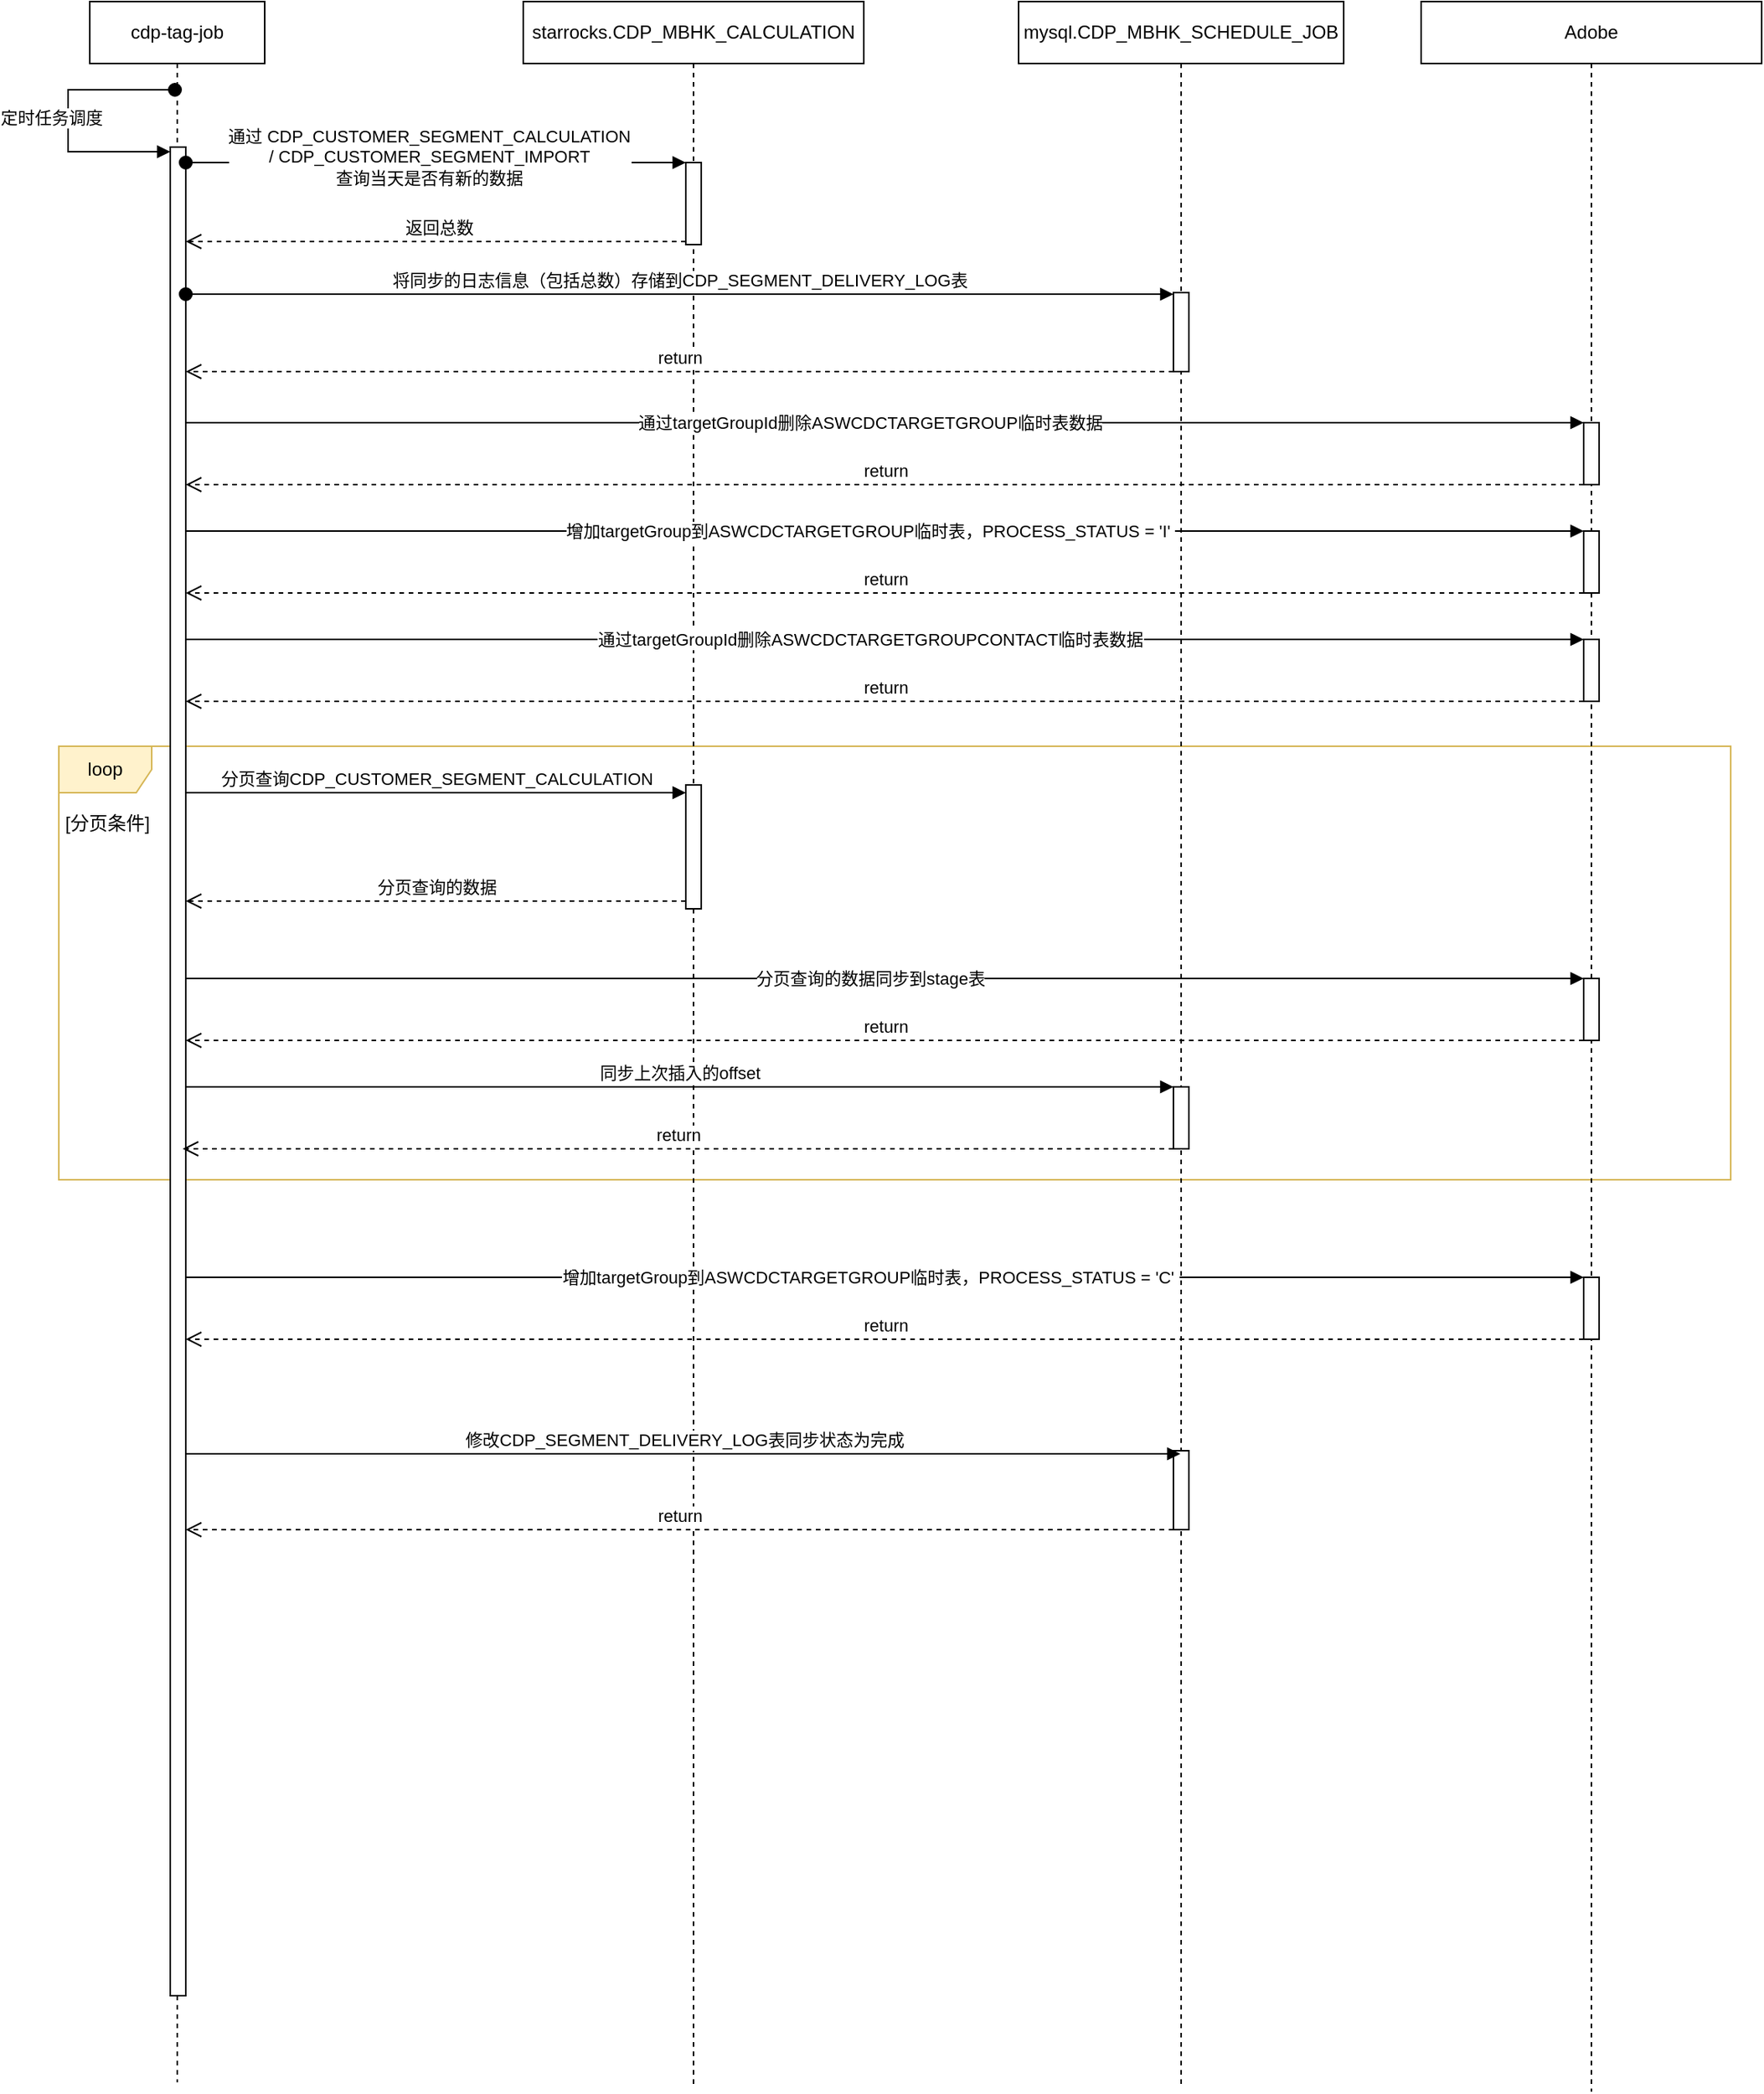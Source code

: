 <mxfile version="21.1.5" type="github">
  <diagram name="第 1 页" id="dYUoFG49znBWoF7892X2">
    <mxGraphModel dx="1434" dy="764" grid="0" gridSize="10" guides="1" tooltips="1" connect="1" arrows="1" fold="1" page="1" pageScale="1" pageWidth="827" pageHeight="1169" math="0" shadow="0">
      <root>
        <mxCell id="0" />
        <mxCell id="1" parent="0" />
        <mxCell id="x_W76neEEtvd7lcD01PX-147" value="loop" style="shape=umlFrame;whiteSpace=wrap;html=1;pointerEvents=0;fillColor=#fff2cc;strokeColor=#d6b656;swimlaneFillColor=none;" parent="1" vertex="1">
          <mxGeometry x="154" y="1461" width="1080" height="280" as="geometry" />
        </mxCell>
        <mxCell id="x_W76neEEtvd7lcD01PX-117" value="cdp-tag-job" style="shape=umlLifeline;perimeter=lifelinePerimeter;whiteSpace=wrap;html=1;container=1;dropTarget=0;collapsible=0;recursiveResize=0;outlineConnect=0;portConstraint=eastwest;newEdgeStyle={&quot;edgeStyle&quot;:&quot;elbowEdgeStyle&quot;,&quot;elbow&quot;:&quot;vertical&quot;,&quot;curved&quot;:0,&quot;rounded&quot;:0};" parent="1" vertex="1">
          <mxGeometry x="174" y="980" width="113" height="1344" as="geometry" />
        </mxCell>
        <mxCell id="x_W76neEEtvd7lcD01PX-118" value="" style="html=1;points=[];perimeter=orthogonalPerimeter;outlineConnect=0;targetShapes=umlLifeline;portConstraint=eastwest;newEdgeStyle={&quot;edgeStyle&quot;:&quot;elbowEdgeStyle&quot;,&quot;elbow&quot;:&quot;vertical&quot;,&quot;curved&quot;:0,&quot;rounded&quot;:0};" parent="x_W76neEEtvd7lcD01PX-117" vertex="1">
          <mxGeometry x="52" y="94" width="10" height="1194" as="geometry" />
        </mxCell>
        <mxCell id="x_W76neEEtvd7lcD01PX-119" value="starrocks.CDP_MBHK_CALCULATION" style="shape=umlLifeline;perimeter=lifelinePerimeter;whiteSpace=wrap;html=1;container=1;dropTarget=0;collapsible=0;recursiveResize=0;outlineConnect=0;portConstraint=eastwest;newEdgeStyle={&quot;edgeStyle&quot;:&quot;elbowEdgeStyle&quot;,&quot;elbow&quot;:&quot;vertical&quot;,&quot;curved&quot;:0,&quot;rounded&quot;:0};" parent="1" vertex="1">
          <mxGeometry x="454" y="980" width="220" height="1347" as="geometry" />
        </mxCell>
        <mxCell id="x_W76neEEtvd7lcD01PX-120" value="" style="html=1;points=[];perimeter=orthogonalPerimeter;outlineConnect=0;targetShapes=umlLifeline;portConstraint=eastwest;newEdgeStyle={&quot;edgeStyle&quot;:&quot;elbowEdgeStyle&quot;,&quot;elbow&quot;:&quot;vertical&quot;,&quot;curved&quot;:0,&quot;rounded&quot;:0};" parent="x_W76neEEtvd7lcD01PX-119" vertex="1">
          <mxGeometry x="105" y="104" width="10" height="53" as="geometry" />
        </mxCell>
        <mxCell id="x_W76neEEtvd7lcD01PX-136" value="" style="html=1;points=[];perimeter=orthogonalPerimeter;outlineConnect=0;targetShapes=umlLifeline;portConstraint=eastwest;newEdgeStyle={&quot;edgeStyle&quot;:&quot;elbowEdgeStyle&quot;,&quot;elbow&quot;:&quot;vertical&quot;,&quot;curved&quot;:0,&quot;rounded&quot;:0};" parent="x_W76neEEtvd7lcD01PX-119" vertex="1">
          <mxGeometry x="105" y="506" width="10" height="80" as="geometry" />
        </mxCell>
        <mxCell id="x_W76neEEtvd7lcD01PX-121" value="" style="html=1;verticalAlign=bottom;startArrow=oval;startFill=1;endArrow=block;startSize=8;edgeStyle=elbowEdgeStyle;elbow=vertical;curved=0;rounded=0;" parent="1" source="x_W76neEEtvd7lcD01PX-118" target="x_W76neEEtvd7lcD01PX-120" edge="1">
          <mxGeometry width="60" relative="1" as="geometry">
            <mxPoint x="384" y="1084" as="sourcePoint" />
            <mxPoint x="444" y="1084" as="targetPoint" />
            <Array as="points">
              <mxPoint x="534" y="1084" />
            </Array>
          </mxGeometry>
        </mxCell>
        <mxCell id="x_W76neEEtvd7lcD01PX-124" value="&lt;div&gt;通过 CDP_CUSTOMER_SEGMENT_CALCULATION&lt;/div&gt;&lt;div&gt;/&amp;nbsp;CDP_CUSTOMER_SEGMENT_IMPORT&lt;/div&gt;&lt;div&gt;查询当天是否有新的数据&lt;/div&gt;&lt;div&gt;&lt;br&gt;&lt;/div&gt;" style="edgeLabel;html=1;align=center;verticalAlign=middle;resizable=0;points=[];" parent="x_W76neEEtvd7lcD01PX-121" vertex="1" connectable="0">
          <mxGeometry x="-0.03" y="-3" relative="1" as="geometry">
            <mxPoint as="offset" />
          </mxGeometry>
        </mxCell>
        <mxCell id="x_W76neEEtvd7lcD01PX-125" value="&amp;nbsp;返回总数" style="html=1;verticalAlign=bottom;endArrow=open;dashed=1;endSize=8;edgeStyle=elbowEdgeStyle;elbow=vertical;curved=0;rounded=0;" parent="1" source="x_W76neEEtvd7lcD01PX-120" target="x_W76neEEtvd7lcD01PX-118" edge="1">
          <mxGeometry relative="1" as="geometry">
            <mxPoint x="554" y="1124" as="sourcePoint" />
            <mxPoint x="244" y="1164" as="targetPoint" />
            <Array as="points">
              <mxPoint x="477" y="1135" />
              <mxPoint x="514" y="1124" />
              <mxPoint x="444" y="1164" />
            </Array>
          </mxGeometry>
        </mxCell>
        <mxCell id="x_W76neEEtvd7lcD01PX-128" value="Adobe" style="shape=umlLifeline;perimeter=lifelinePerimeter;whiteSpace=wrap;html=1;container=1;dropTarget=0;collapsible=0;recursiveResize=0;outlineConnect=0;portConstraint=eastwest;newEdgeStyle={&quot;edgeStyle&quot;:&quot;elbowEdgeStyle&quot;,&quot;elbow&quot;:&quot;vertical&quot;,&quot;curved&quot;:0,&quot;rounded&quot;:0};" parent="1" vertex="1">
          <mxGeometry x="1034" y="980" width="220" height="1350" as="geometry" />
        </mxCell>
        <mxCell id="x_W76neEEtvd7lcD01PX-132" value="" style="html=1;points=[];perimeter=orthogonalPerimeter;outlineConnect=0;targetShapes=umlLifeline;portConstraint=eastwest;newEdgeStyle={&quot;edgeStyle&quot;:&quot;elbowEdgeStyle&quot;,&quot;elbow&quot;:&quot;vertical&quot;,&quot;curved&quot;:0,&quot;rounded&quot;:0};" parent="x_W76neEEtvd7lcD01PX-128" vertex="1">
          <mxGeometry x="105" y="631" width="10" height="40" as="geometry" />
        </mxCell>
        <mxCell id="x_W76neEEtvd7lcD01PX-152" value="" style="html=1;verticalAlign=bottom;endArrow=block;edgeStyle=elbowEdgeStyle;elbow=vertical;curved=0;rounded=0;" parent="x_W76neEEtvd7lcD01PX-128" edge="1">
          <mxGeometry relative="1" as="geometry">
            <mxPoint x="-798" y="272" as="sourcePoint" />
            <mxPoint x="105" y="272" as="targetPoint" />
            <Array as="points">
              <mxPoint x="-230" y="272" />
              <mxPoint x="-240" y="262" />
              <mxPoint x="-310" y="182" />
              <mxPoint x="70" y="152" />
            </Array>
          </mxGeometry>
        </mxCell>
        <mxCell id="x_W76neEEtvd7lcD01PX-153" value="通过targetGroupId删除ASWCDCTARGETGROUP临时表数据" style="edgeLabel;html=1;align=center;verticalAlign=middle;resizable=0;points=[];" parent="x_W76neEEtvd7lcD01PX-152" vertex="1" connectable="0">
          <mxGeometry x="-0.021" relative="1" as="geometry">
            <mxPoint as="offset" />
          </mxGeometry>
        </mxCell>
        <mxCell id="x_W76neEEtvd7lcD01PX-154" value="return" style="html=1;verticalAlign=bottom;endArrow=open;dashed=1;endSize=8;edgeStyle=elbowEdgeStyle;elbow=vertical;curved=0;rounded=0;" parent="x_W76neEEtvd7lcD01PX-128" edge="1">
          <mxGeometry relative="1" as="geometry">
            <mxPoint x="-798" y="312" as="targetPoint" />
            <mxPoint x="105" y="312" as="sourcePoint" />
            <Array as="points">
              <mxPoint x="-300" y="312" />
              <mxPoint x="-40" y="332" />
              <mxPoint x="-230" y="322" />
              <mxPoint x="-270" y="332" />
              <mxPoint x="-320" y="212" />
            </Array>
          </mxGeometry>
        </mxCell>
        <mxCell id="x_W76neEEtvd7lcD01PX-155" value="" style="html=1;points=[];perimeter=orthogonalPerimeter;outlineConnect=0;targetShapes=umlLifeline;portConstraint=eastwest;newEdgeStyle={&quot;edgeStyle&quot;:&quot;elbowEdgeStyle&quot;,&quot;elbow&quot;:&quot;vertical&quot;,&quot;curved&quot;:0,&quot;rounded&quot;:0};" parent="x_W76neEEtvd7lcD01PX-128" vertex="1">
          <mxGeometry x="105" y="272" width="10" height="40" as="geometry" />
        </mxCell>
        <mxCell id="_thPJtnD76I0ixJaeyZY-2" value="" style="html=1;verticalAlign=bottom;endArrow=block;edgeStyle=elbowEdgeStyle;elbow=vertical;curved=0;rounded=0;" edge="1" parent="x_W76neEEtvd7lcD01PX-128">
          <mxGeometry relative="1" as="geometry">
            <mxPoint x="-798" y="342" as="sourcePoint" />
            <mxPoint x="105" y="342" as="targetPoint" />
            <Array as="points">
              <mxPoint x="-230" y="342" />
              <mxPoint x="-240" y="332" />
              <mxPoint x="-310" y="252" />
              <mxPoint x="70" y="222" />
            </Array>
          </mxGeometry>
        </mxCell>
        <mxCell id="_thPJtnD76I0ixJaeyZY-3" value="增加targetGroup到ASWCDCTARGETGROUP临时表，PROCESS_STATUS = &#39;I&#39;&amp;nbsp;" style="edgeLabel;html=1;align=center;verticalAlign=middle;resizable=0;points=[];" vertex="1" connectable="0" parent="_thPJtnD76I0ixJaeyZY-2">
          <mxGeometry x="-0.021" relative="1" as="geometry">
            <mxPoint as="offset" />
          </mxGeometry>
        </mxCell>
        <mxCell id="_thPJtnD76I0ixJaeyZY-4" value="return" style="html=1;verticalAlign=bottom;endArrow=open;dashed=1;endSize=8;edgeStyle=elbowEdgeStyle;elbow=vertical;curved=0;rounded=0;" edge="1" parent="x_W76neEEtvd7lcD01PX-128">
          <mxGeometry relative="1" as="geometry">
            <mxPoint x="-798" y="382" as="targetPoint" />
            <mxPoint x="105" y="382" as="sourcePoint" />
            <Array as="points">
              <mxPoint x="-300" y="382" />
              <mxPoint x="-40" y="402" />
              <mxPoint x="-230" y="392" />
              <mxPoint x="-270" y="402" />
              <mxPoint x="-320" y="282" />
            </Array>
          </mxGeometry>
        </mxCell>
        <mxCell id="_thPJtnD76I0ixJaeyZY-5" value="" style="html=1;points=[];perimeter=orthogonalPerimeter;outlineConnect=0;targetShapes=umlLifeline;portConstraint=eastwest;newEdgeStyle={&quot;edgeStyle&quot;:&quot;elbowEdgeStyle&quot;,&quot;elbow&quot;:&quot;vertical&quot;,&quot;curved&quot;:0,&quot;rounded&quot;:0};" vertex="1" parent="x_W76neEEtvd7lcD01PX-128">
          <mxGeometry x="105" y="342" width="10" height="40" as="geometry" />
        </mxCell>
        <mxCell id="_thPJtnD76I0ixJaeyZY-6" value="" style="html=1;verticalAlign=bottom;endArrow=block;edgeStyle=elbowEdgeStyle;elbow=vertical;curved=0;rounded=0;" edge="1" parent="x_W76neEEtvd7lcD01PX-128">
          <mxGeometry relative="1" as="geometry">
            <mxPoint x="-798" y="412" as="sourcePoint" />
            <mxPoint x="105" y="412" as="targetPoint" />
            <Array as="points">
              <mxPoint x="-230" y="412" />
              <mxPoint x="-240" y="402" />
              <mxPoint x="-310" y="322" />
              <mxPoint x="70" y="292" />
            </Array>
          </mxGeometry>
        </mxCell>
        <mxCell id="_thPJtnD76I0ixJaeyZY-7" value="通过targetGroupId删除ASWCDCTARGETGROUPCONTACT临时表数据" style="edgeLabel;html=1;align=center;verticalAlign=middle;resizable=0;points=[];" vertex="1" connectable="0" parent="_thPJtnD76I0ixJaeyZY-6">
          <mxGeometry x="-0.021" relative="1" as="geometry">
            <mxPoint as="offset" />
          </mxGeometry>
        </mxCell>
        <mxCell id="_thPJtnD76I0ixJaeyZY-8" value="return" style="html=1;verticalAlign=bottom;endArrow=open;dashed=1;endSize=8;edgeStyle=elbowEdgeStyle;elbow=vertical;curved=0;rounded=0;" edge="1" parent="x_W76neEEtvd7lcD01PX-128">
          <mxGeometry relative="1" as="geometry">
            <mxPoint x="-798" y="452" as="targetPoint" />
            <mxPoint x="105" y="452" as="sourcePoint" />
            <Array as="points">
              <mxPoint x="-300" y="452" />
              <mxPoint x="-40" y="472" />
              <mxPoint x="-230" y="462" />
              <mxPoint x="-270" y="472" />
              <mxPoint x="-320" y="352" />
            </Array>
          </mxGeometry>
        </mxCell>
        <mxCell id="_thPJtnD76I0ixJaeyZY-9" value="" style="html=1;points=[];perimeter=orthogonalPerimeter;outlineConnect=0;targetShapes=umlLifeline;portConstraint=eastwest;newEdgeStyle={&quot;edgeStyle&quot;:&quot;elbowEdgeStyle&quot;,&quot;elbow&quot;:&quot;vertical&quot;,&quot;curved&quot;:0,&quot;rounded&quot;:0};" vertex="1" parent="x_W76neEEtvd7lcD01PX-128">
          <mxGeometry x="105" y="412" width="10" height="40" as="geometry" />
        </mxCell>
        <mxCell id="_thPJtnD76I0ixJaeyZY-10" value="" style="html=1;verticalAlign=bottom;endArrow=block;edgeStyle=elbowEdgeStyle;elbow=vertical;curved=0;rounded=0;" edge="1" parent="x_W76neEEtvd7lcD01PX-128">
          <mxGeometry relative="1" as="geometry">
            <mxPoint x="-798" y="824" as="sourcePoint" />
            <mxPoint x="105" y="824" as="targetPoint" />
            <Array as="points">
              <mxPoint x="-230" y="824" />
              <mxPoint x="-240" y="814" />
              <mxPoint x="-310" y="734" />
              <mxPoint x="70" y="704" />
            </Array>
          </mxGeometry>
        </mxCell>
        <mxCell id="_thPJtnD76I0ixJaeyZY-11" value="增加targetGroup到ASWCDCTARGETGROUP临时表，PROCESS_STATUS = &#39;C&#39;&amp;nbsp;" style="edgeLabel;html=1;align=center;verticalAlign=middle;resizable=0;points=[];" vertex="1" connectable="0" parent="_thPJtnD76I0ixJaeyZY-10">
          <mxGeometry x="-0.021" relative="1" as="geometry">
            <mxPoint as="offset" />
          </mxGeometry>
        </mxCell>
        <mxCell id="_thPJtnD76I0ixJaeyZY-12" value="return" style="html=1;verticalAlign=bottom;endArrow=open;dashed=1;endSize=8;edgeStyle=elbowEdgeStyle;elbow=vertical;curved=0;rounded=0;" edge="1" parent="x_W76neEEtvd7lcD01PX-128">
          <mxGeometry relative="1" as="geometry">
            <mxPoint x="-798" y="864" as="targetPoint" />
            <mxPoint x="105" y="864" as="sourcePoint" />
            <Array as="points">
              <mxPoint x="-300" y="864" />
              <mxPoint x="-40" y="884" />
              <mxPoint x="-230" y="874" />
              <mxPoint x="-270" y="884" />
              <mxPoint x="-320" y="764" />
            </Array>
          </mxGeometry>
        </mxCell>
        <mxCell id="_thPJtnD76I0ixJaeyZY-13" value="" style="html=1;points=[];perimeter=orthogonalPerimeter;outlineConnect=0;targetShapes=umlLifeline;portConstraint=eastwest;newEdgeStyle={&quot;edgeStyle&quot;:&quot;elbowEdgeStyle&quot;,&quot;elbow&quot;:&quot;vertical&quot;,&quot;curved&quot;:0,&quot;rounded&quot;:0};" vertex="1" parent="x_W76neEEtvd7lcD01PX-128">
          <mxGeometry x="105" y="824" width="10" height="40" as="geometry" />
        </mxCell>
        <mxCell id="x_W76neEEtvd7lcD01PX-129" value="mysql.CDP_MBHK_SCHEDULE_JOB" style="shape=umlLifeline;perimeter=lifelinePerimeter;whiteSpace=wrap;html=1;container=1;dropTarget=0;collapsible=0;recursiveResize=0;outlineConnect=0;portConstraint=eastwest;newEdgeStyle={&quot;edgeStyle&quot;:&quot;elbowEdgeStyle&quot;,&quot;elbow&quot;:&quot;vertical&quot;,&quot;curved&quot;:0,&quot;rounded&quot;:0};" parent="1" vertex="1">
          <mxGeometry x="774" y="980" width="210" height="1347" as="geometry" />
        </mxCell>
        <mxCell id="x_W76neEEtvd7lcD01PX-130" value="" style="html=1;points=[];perimeter=orthogonalPerimeter;outlineConnect=0;targetShapes=umlLifeline;portConstraint=eastwest;newEdgeStyle={&quot;edgeStyle&quot;:&quot;elbowEdgeStyle&quot;,&quot;elbow&quot;:&quot;vertical&quot;,&quot;curved&quot;:0,&quot;rounded&quot;:0};" parent="x_W76neEEtvd7lcD01PX-129" vertex="1">
          <mxGeometry x="100" y="188" width="10" height="51" as="geometry" />
        </mxCell>
        <mxCell id="x_W76neEEtvd7lcD01PX-144" value="" style="html=1;points=[];perimeter=orthogonalPerimeter;outlineConnect=0;targetShapes=umlLifeline;portConstraint=eastwest;newEdgeStyle={&quot;edgeStyle&quot;:&quot;elbowEdgeStyle&quot;,&quot;elbow&quot;:&quot;vertical&quot;,&quot;curved&quot;:0,&quot;rounded&quot;:0};" parent="x_W76neEEtvd7lcD01PX-129" vertex="1">
          <mxGeometry x="100" y="701" width="10" height="40" as="geometry" />
        </mxCell>
        <mxCell id="x_W76neEEtvd7lcD01PX-172" value="" style="html=1;points=[];perimeter=orthogonalPerimeter;outlineConnect=0;targetShapes=umlLifeline;portConstraint=eastwest;newEdgeStyle={&quot;edgeStyle&quot;:&quot;elbowEdgeStyle&quot;,&quot;elbow&quot;:&quot;vertical&quot;,&quot;curved&quot;:0,&quot;rounded&quot;:0};" parent="x_W76neEEtvd7lcD01PX-129" vertex="1">
          <mxGeometry x="100" y="936" width="10" height="51" as="geometry" />
        </mxCell>
        <mxCell id="x_W76neEEtvd7lcD01PX-174" value="return" style="html=1;verticalAlign=bottom;endArrow=open;dashed=1;endSize=8;edgeStyle=elbowEdgeStyle;elbow=vertical;curved=0;rounded=0;" parent="x_W76neEEtvd7lcD01PX-129" source="x_W76neEEtvd7lcD01PX-172" edge="1">
          <mxGeometry relative="1" as="geometry">
            <mxPoint x="-100" y="967" as="sourcePoint" />
            <mxPoint x="-538" y="987" as="targetPoint" />
            <Array as="points">
              <mxPoint x="-150" y="987" />
            </Array>
          </mxGeometry>
        </mxCell>
        <mxCell id="x_W76neEEtvd7lcD01PX-131" value="将同步的日志信息（包括总数）存储到CDP_SEGMENT_DELIVERY_LOG表" style="html=1;verticalAlign=bottom;startArrow=oval;startFill=1;endArrow=block;startSize=8;edgeStyle=elbowEdgeStyle;elbow=vertical;curved=0;rounded=0;" parent="1" target="x_W76neEEtvd7lcD01PX-130" edge="1">
          <mxGeometry width="60" relative="1" as="geometry">
            <mxPoint x="236" y="1169" as="sourcePoint" />
            <mxPoint x="424" y="1189" as="targetPoint" />
            <Array as="points">
              <mxPoint x="394" y="1169" />
              <mxPoint x="614" y="1139" />
            </Array>
          </mxGeometry>
        </mxCell>
        <mxCell id="x_W76neEEtvd7lcD01PX-135" value="return" style="html=1;verticalAlign=bottom;endArrow=open;dashed=1;endSize=8;edgeStyle=elbowEdgeStyle;elbow=vertical;curved=0;rounded=0;" parent="1" source="x_W76neEEtvd7lcD01PX-130" edge="1">
          <mxGeometry relative="1" as="geometry">
            <mxPoint x="674" y="1199" as="sourcePoint" />
            <mxPoint x="236" y="1219" as="targetPoint" />
            <Array as="points">
              <mxPoint x="624" y="1219" />
            </Array>
          </mxGeometry>
        </mxCell>
        <mxCell id="x_W76neEEtvd7lcD01PX-133" value="" style="html=1;verticalAlign=bottom;endArrow=block;edgeStyle=elbowEdgeStyle;elbow=vertical;curved=0;rounded=0;" parent="1" target="x_W76neEEtvd7lcD01PX-132" edge="1">
          <mxGeometry relative="1" as="geometry">
            <mxPoint x="236" y="1611" as="sourcePoint" />
            <Array as="points">
              <mxPoint x="804" y="1611" />
              <mxPoint x="794" y="1601" />
              <mxPoint x="724" y="1521" />
              <mxPoint x="1104" y="1491" />
            </Array>
          </mxGeometry>
        </mxCell>
        <mxCell id="x_W76neEEtvd7lcD01PX-139" value="分页查询的数据同步到stage表" style="edgeLabel;html=1;align=center;verticalAlign=middle;resizable=0;points=[];" parent="x_W76neEEtvd7lcD01PX-133" vertex="1" connectable="0">
          <mxGeometry x="-0.021" relative="1" as="geometry">
            <mxPoint as="offset" />
          </mxGeometry>
        </mxCell>
        <mxCell id="x_W76neEEtvd7lcD01PX-134" value="return" style="html=1;verticalAlign=bottom;endArrow=open;dashed=1;endSize=8;edgeStyle=elbowEdgeStyle;elbow=vertical;curved=0;rounded=0;" parent="1" source="x_W76neEEtvd7lcD01PX-132" edge="1">
          <mxGeometry relative="1" as="geometry">
            <mxPoint x="236" y="1651" as="targetPoint" />
            <Array as="points">
              <mxPoint x="734" y="1651" />
              <mxPoint x="994" y="1671" />
              <mxPoint x="804" y="1661" />
              <mxPoint x="764" y="1671" />
              <mxPoint x="714" y="1551" />
            </Array>
          </mxGeometry>
        </mxCell>
        <mxCell id="x_W76neEEtvd7lcD01PX-137" value="分页查询CDP_CUSTOMER_SEGMENT_CALCULATION" style="html=1;verticalAlign=bottom;endArrow=block;edgeStyle=elbowEdgeStyle;elbow=vertical;curved=0;rounded=0;" parent="1" target="x_W76neEEtvd7lcD01PX-136" edge="1">
          <mxGeometry x="0.003" relative="1" as="geometry">
            <mxPoint x="236" y="1491" as="sourcePoint" />
            <Array as="points">
              <mxPoint x="434" y="1491" />
            </Array>
            <mxPoint as="offset" />
          </mxGeometry>
        </mxCell>
        <mxCell id="x_W76neEEtvd7lcD01PX-138" value="分页查询的数据" style="html=1;verticalAlign=bottom;endArrow=open;dashed=1;endSize=8;edgeStyle=elbowEdgeStyle;elbow=vertical;curved=0;rounded=0;" parent="1" source="x_W76neEEtvd7lcD01PX-136" edge="1">
          <mxGeometry relative="1" as="geometry">
            <mxPoint x="236" y="1561" as="targetPoint" />
            <Array as="points">
              <mxPoint x="384" y="1561" />
            </Array>
          </mxGeometry>
        </mxCell>
        <mxCell id="x_W76neEEtvd7lcD01PX-145" value="同步上次插入的offset" style="html=1;verticalAlign=bottom;endArrow=block;edgeStyle=elbowEdgeStyle;elbow=vertical;curved=0;rounded=0;" parent="1" target="x_W76neEEtvd7lcD01PX-144" edge="1">
          <mxGeometry relative="1" as="geometry">
            <mxPoint x="236" y="1681" as="sourcePoint" />
            <Array as="points">
              <mxPoint x="804" y="1681" />
            </Array>
          </mxGeometry>
        </mxCell>
        <mxCell id="x_W76neEEtvd7lcD01PX-146" value="return" style="html=1;verticalAlign=bottom;endArrow=open;dashed=1;endSize=8;edgeStyle=elbowEdgeStyle;elbow=vertical;curved=0;rounded=0;" parent="1" source="x_W76neEEtvd7lcD01PX-144" edge="1">
          <mxGeometry relative="1" as="geometry">
            <mxPoint x="234" y="1721" as="targetPoint" />
            <Array as="points">
              <mxPoint x="794" y="1721" />
            </Array>
          </mxGeometry>
        </mxCell>
        <mxCell id="x_W76neEEtvd7lcD01PX-151" value="" style="html=1;points=[];perimeter=orthogonalPerimeter;outlineConnect=0;targetShapes=umlLifeline;portConstraint=eastwest;newEdgeStyle={&quot;edgeStyle&quot;:&quot;elbowEdgeStyle&quot;,&quot;elbow&quot;:&quot;vertical&quot;,&quot;curved&quot;:0,&quot;rounded&quot;:0};" parent="1" vertex="1">
          <mxGeometry x="1139" y="1611" width="10" height="40" as="geometry" />
        </mxCell>
        <mxCell id="x_W76neEEtvd7lcD01PX-178" value="[分页条件]" style="text;html=1;align=center;verticalAlign=middle;resizable=0;points=[];autosize=1;strokeColor=none;fillColor=none;" parent="1" vertex="1">
          <mxGeometry x="148" y="1498" width="73" height="26" as="geometry" />
        </mxCell>
        <mxCell id="_thPJtnD76I0ixJaeyZY-1" value="定时任务调度" style="html=1;verticalAlign=bottom;startArrow=oval;startFill=1;endArrow=block;startSize=8;edgeStyle=elbowEdgeStyle;rounded=0;" edge="1" parent="1" target="x_W76neEEtvd7lcD01PX-118">
          <mxGeometry x="0.097" y="-11" width="60" relative="1" as="geometry">
            <mxPoint x="229" y="1037" as="sourcePoint" />
            <mxPoint x="289" y="1037" as="targetPoint" />
            <Array as="points">
              <mxPoint x="160" y="1077" />
              <mxPoint x="142" y="1052" />
            </Array>
            <mxPoint as="offset" />
          </mxGeometry>
        </mxCell>
        <mxCell id="_thPJtnD76I0ixJaeyZY-14" value="修改CDP_SEGMENT_DELIVERY_LOG表同步状态为完成" style="html=1;verticalAlign=bottom;endArrow=block;edgeStyle=elbowEdgeStyle;elbow=vertical;curved=0;rounded=0;" edge="1" parent="1" source="x_W76neEEtvd7lcD01PX-118" target="x_W76neEEtvd7lcD01PX-129">
          <mxGeometry width="80" relative="1" as="geometry">
            <mxPoint x="302" y="1917" as="sourcePoint" />
            <mxPoint x="875.5" y="1917" as="targetPoint" />
            <Array as="points">
              <mxPoint x="409" y="1918" />
              <mxPoint x="287" y="1939" />
              <mxPoint x="346" y="1893" />
              <mxPoint x="251" y="1910" />
            </Array>
          </mxGeometry>
        </mxCell>
      </root>
    </mxGraphModel>
  </diagram>
</mxfile>
